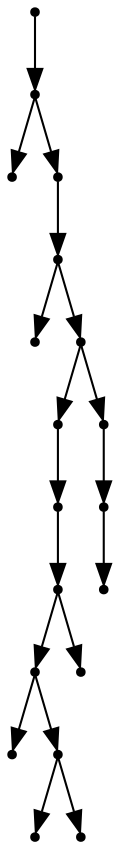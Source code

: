 digraph {
  18 [shape=point];
  17 [shape=point];
  0 [shape=point];
  16 [shape=point];
  15 [shape=point];
  1 [shape=point];
  14 [shape=point];
  10 [shape=point];
  9 [shape=point];
  8 [shape=point];
  6 [shape=point];
  2 [shape=point];
  5 [shape=point];
  3 [shape=point];
  4 [shape=point];
  7 [shape=point];
  13 [shape=point];
  12 [shape=point];
  11 [shape=point];
18 -> 17;
17 -> 0;
17 -> 16;
16 -> 15;
15 -> 1;
15 -> 14;
14 -> 10;
10 -> 9;
9 -> 8;
8 -> 6;
6 -> 2;
6 -> 5;
5 -> 3;
5 -> 4;
8 -> 7;
14 -> 13;
13 -> 12;
12 -> 11;
}

